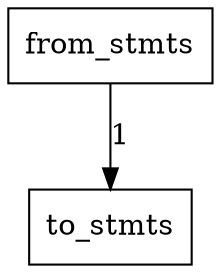 digraph {
    graph [rankdir=TB
          ,bgcolor=transparent];
    node [shape=box
         ,fillcolor=white
         ,style=filled];
    0 [label=<from_stmts>];
    1 [label=<to_stmts>];
    0 -> 1 [label=1];
}